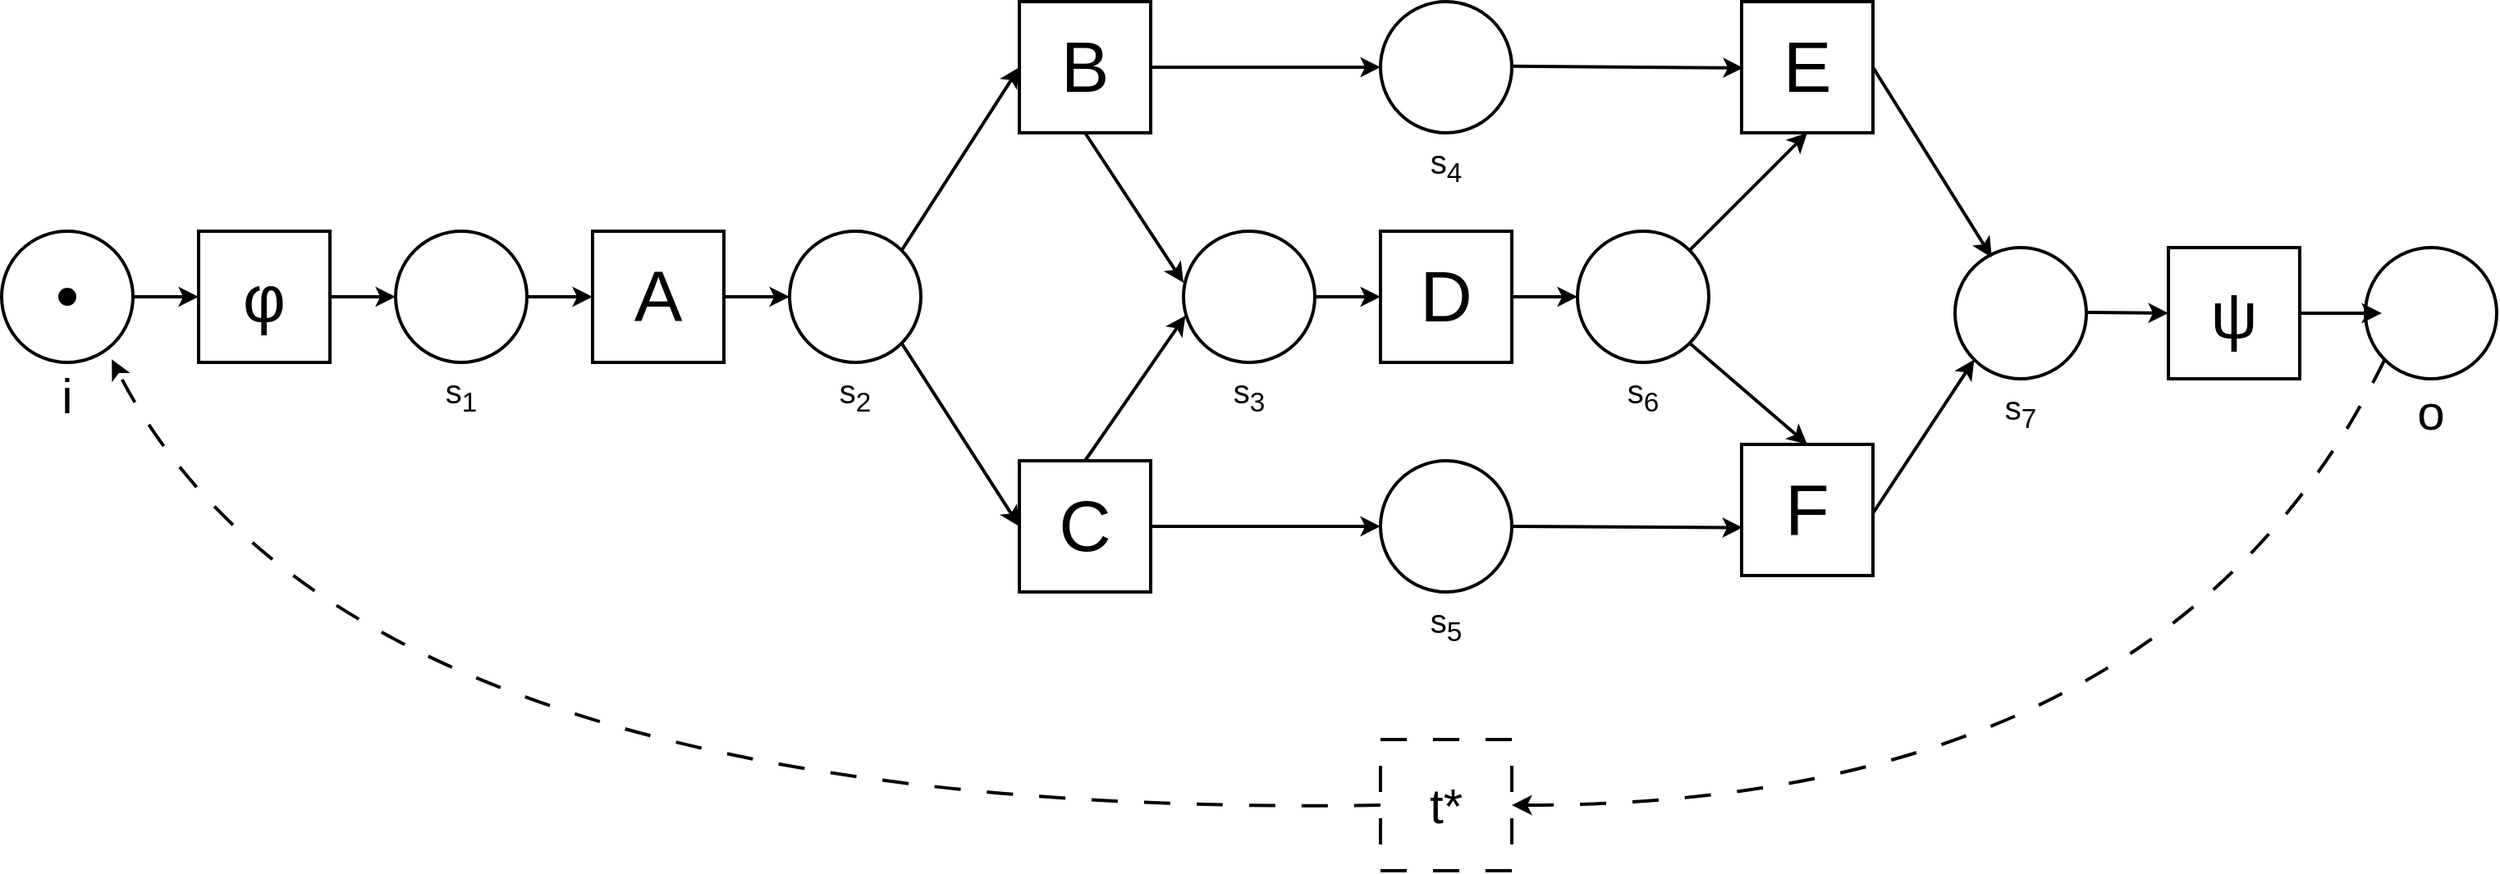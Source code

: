 <mxfile version="24.0.7" type="github">
  <diagram name="Seite-1" id="IBqcnsN6eLZTh5Qhn7dX">
    <mxGraphModel dx="2049" dy="1944" grid="1" gridSize="10" guides="1" tooltips="1" connect="1" arrows="1" fold="1" page="1" pageScale="1" pageWidth="1169" pageHeight="827" math="0" shadow="0">
      <root>
        <mxCell id="0" />
        <mxCell id="1" parent="0" />
        <mxCell id="1YuBAB6H5FNzcQYwjlHQ-1" value="" style="ellipse;whiteSpace=wrap;html=1;aspect=fixed;strokeWidth=2;" parent="1" vertex="1">
          <mxGeometry x="40" y="120" width="80" height="80" as="geometry" />
        </mxCell>
        <mxCell id="1YuBAB6H5FNzcQYwjlHQ-2" value="" style="ellipse;whiteSpace=wrap;html=1;aspect=fixed;strokeWidth=2;" parent="1" vertex="1">
          <mxGeometry x="880" y="-20" width="80" height="80" as="geometry" />
        </mxCell>
        <mxCell id="1YuBAB6H5FNzcQYwjlHQ-4" value="" style="ellipse;whiteSpace=wrap;html=1;aspect=fixed;strokeWidth=2;" parent="1" vertex="1">
          <mxGeometry x="280" y="120" width="80" height="80" as="geometry" />
        </mxCell>
        <mxCell id="1YuBAB6H5FNzcQYwjlHQ-5" value="" style="ellipse;whiteSpace=wrap;html=1;aspect=fixed;strokeWidth=2;" parent="1" vertex="1">
          <mxGeometry x="1000" y="120" width="80" height="80" as="geometry" />
        </mxCell>
        <mxCell id="1YuBAB6H5FNzcQYwjlHQ-6" value="" style="ellipse;whiteSpace=wrap;html=1;aspect=fixed;strokeWidth=2;" parent="1" vertex="1">
          <mxGeometry x="520" y="120" width="80" height="80" as="geometry" />
        </mxCell>
        <mxCell id="1YuBAB6H5FNzcQYwjlHQ-8" value="φ" style="rounded=0;whiteSpace=wrap;html=1;fontSize=40;strokeWidth=2;" parent="1" vertex="1">
          <mxGeometry x="160" y="120" width="80" height="80" as="geometry" />
        </mxCell>
        <mxCell id="1YuBAB6H5FNzcQYwjlHQ-9" value="A" style="rounded=0;whiteSpace=wrap;html=1;fontSize=44;strokeWidth=2;" parent="1" vertex="1">
          <mxGeometry x="400" y="120" width="80" height="80" as="geometry" />
        </mxCell>
        <mxCell id="1YuBAB6H5FNzcQYwjlHQ-10" value="B" style="rounded=0;whiteSpace=wrap;html=1;fontSize=44;strokeWidth=2;" parent="1" vertex="1">
          <mxGeometry x="660" y="-20" width="80" height="80" as="geometry" />
        </mxCell>
        <mxCell id="1YuBAB6H5FNzcQYwjlHQ-11" value="D" style="rounded=0;whiteSpace=wrap;html=1;fontSize=44;strokeWidth=2;" parent="1" vertex="1">
          <mxGeometry x="880" y="120" width="80" height="80" as="geometry" />
        </mxCell>
        <mxCell id="1YuBAB6H5FNzcQYwjlHQ-12" value="" style="endArrow=classic;html=1;rounded=0;curved=1;exitX=1;exitY=0.5;exitDx=0;exitDy=0;strokeWidth=2;" parent="1" source="1YuBAB6H5FNzcQYwjlHQ-8" edge="1">
          <mxGeometry width="50" height="50" relative="1" as="geometry">
            <mxPoint x="300" y="210" as="sourcePoint" />
            <mxPoint x="280" y="160" as="targetPoint" />
          </mxGeometry>
        </mxCell>
        <mxCell id="1YuBAB6H5FNzcQYwjlHQ-13" value="" style="endArrow=classic;html=1;rounded=0;curved=1;entryX=0;entryY=0.5;entryDx=0;entryDy=0;exitX=1;exitY=0.5;exitDx=0;exitDy=0;strokeWidth=2;" parent="1" source="1YuBAB6H5FNzcQYwjlHQ-4" target="1YuBAB6H5FNzcQYwjlHQ-9" edge="1">
          <mxGeometry width="50" height="50" relative="1" as="geometry">
            <mxPoint x="300" y="210" as="sourcePoint" />
            <mxPoint x="350" y="160" as="targetPoint" />
          </mxGeometry>
        </mxCell>
        <mxCell id="1YuBAB6H5FNzcQYwjlHQ-15" value="" style="endArrow=classic;html=1;rounded=0;curved=1;exitX=1;exitY=0.5;exitDx=0;exitDy=0;entryX=0;entryY=0.5;entryDx=0;entryDy=0;strokeWidth=2;" parent="1" source="1YuBAB6H5FNzcQYwjlHQ-9" target="1YuBAB6H5FNzcQYwjlHQ-6" edge="1">
          <mxGeometry width="50" height="50" relative="1" as="geometry">
            <mxPoint x="550" y="190" as="sourcePoint" />
            <mxPoint x="600" y="140" as="targetPoint" />
          </mxGeometry>
        </mxCell>
        <mxCell id="1YuBAB6H5FNzcQYwjlHQ-17" value="" style="endArrow=classic;html=1;rounded=0;curved=1;exitX=1;exitY=0;exitDx=0;exitDy=0;entryX=0;entryY=0.5;entryDx=0;entryDy=0;strokeWidth=2;" parent="1" source="1YuBAB6H5FNzcQYwjlHQ-6" target="1YuBAB6H5FNzcQYwjlHQ-10" edge="1">
          <mxGeometry width="50" height="50" relative="1" as="geometry">
            <mxPoint x="590" y="160" as="sourcePoint" />
            <mxPoint x="640" y="160" as="targetPoint" />
          </mxGeometry>
        </mxCell>
        <mxCell id="1YuBAB6H5FNzcQYwjlHQ-19" value="" style="endArrow=classic;html=1;rounded=0;curved=1;exitX=1;exitY=0.5;exitDx=0;exitDy=0;entryX=0;entryY=0.5;entryDx=0;entryDy=0;strokeWidth=2;" parent="1" source="1YuBAB6H5FNzcQYwjlHQ-10" target="1YuBAB6H5FNzcQYwjlHQ-2" edge="1">
          <mxGeometry width="50" height="50" relative="1" as="geometry">
            <mxPoint x="610" y="230" as="sourcePoint" />
            <mxPoint x="660" y="180" as="targetPoint" />
          </mxGeometry>
        </mxCell>
        <mxCell id="1YuBAB6H5FNzcQYwjlHQ-21" value="" style="endArrow=classic;html=1;rounded=0;curved=1;exitX=1;exitY=0.5;exitDx=0;exitDy=0;entryX=0;entryY=0.5;entryDx=0;entryDy=0;strokeWidth=2;" parent="1" source="1YuBAB6H5FNzcQYwjlHQ-11" target="1YuBAB6H5FNzcQYwjlHQ-5" edge="1">
          <mxGeometry width="50" height="50" relative="1" as="geometry">
            <mxPoint x="970" y="280" as="sourcePoint" />
            <mxPoint x="1020" y="230" as="targetPoint" />
          </mxGeometry>
        </mxCell>
        <mxCell id="1YuBAB6H5FNzcQYwjlHQ-22" value="" style="ellipse;whiteSpace=wrap;html=1;aspect=fixed;strokeWidth=2;" parent="1" vertex="1">
          <mxGeometry x="880" y="260" width="80" height="80" as="geometry" />
        </mxCell>
        <mxCell id="1YuBAB6H5FNzcQYwjlHQ-23" value="C" style="rounded=0;whiteSpace=wrap;html=1;fontSize=44;strokeWidth=2;" parent="1" vertex="1">
          <mxGeometry x="660" y="260" width="80" height="80" as="geometry" />
        </mxCell>
        <mxCell id="1YuBAB6H5FNzcQYwjlHQ-25" value="" style="endArrow=classic;html=1;rounded=0;curved=1;exitX=1;exitY=0.5;exitDx=0;exitDy=0;entryX=0;entryY=0.5;entryDx=0;entryDy=0;strokeWidth=2;" parent="1" source="1YuBAB6H5FNzcQYwjlHQ-23" target="1YuBAB6H5FNzcQYwjlHQ-22" edge="1">
          <mxGeometry width="50" height="50" relative="1" as="geometry">
            <mxPoint x="770" y="360" as="sourcePoint" />
            <mxPoint x="690" y="390" as="targetPoint" />
          </mxGeometry>
        </mxCell>
        <mxCell id="1YuBAB6H5FNzcQYwjlHQ-26" value="" style="endArrow=classic;html=1;rounded=0;curved=1;exitX=1;exitY=0.5;exitDx=0;exitDy=0;strokeWidth=2;entryX=0.007;entryY=0.635;entryDx=0;entryDy=0;entryPerimeter=0;" parent="1" source="1YuBAB6H5FNzcQYwjlHQ-22" target="38OJZpCKWBIkEkBOtK0j-17" edge="1">
          <mxGeometry width="50" height="50" relative="1" as="geometry">
            <mxPoint x="960" y="190" as="sourcePoint" />
            <mxPoint x="1010" y="300" as="targetPoint" />
          </mxGeometry>
        </mxCell>
        <mxCell id="1YuBAB6H5FNzcQYwjlHQ-27" value="" style="endArrow=classic;html=1;rounded=0;curved=1;entryX=0;entryY=0.5;entryDx=0;entryDy=0;exitX=1;exitY=0.5;exitDx=0;exitDy=0;strokeWidth=2;" parent="1" source="1YuBAB6H5FNzcQYwjlHQ-1" target="1YuBAB6H5FNzcQYwjlHQ-8" edge="1">
          <mxGeometry width="50" height="50" relative="1" as="geometry">
            <mxPoint x="350" y="240" as="sourcePoint" />
            <mxPoint x="400" y="310" as="targetPoint" />
          </mxGeometry>
        </mxCell>
        <mxCell id="1YuBAB6H5FNzcQYwjlHQ-28" value="t*" style="rounded=0;whiteSpace=wrap;html=1;dashed=1;dashPattern=8 8;fontSize=30;strokeWidth=2;" parent="1" vertex="1">
          <mxGeometry x="880" y="430" width="80" height="80" as="geometry" />
        </mxCell>
        <mxCell id="1YuBAB6H5FNzcQYwjlHQ-29" value="" style="endArrow=classic;html=1;rounded=0;curved=1;entryX=1;entryY=0.5;entryDx=0;entryDy=0;exitX=0;exitY=1;exitDx=0;exitDy=0;dashed=1;dashPattern=8 8;strokeWidth=2;" parent="1" source="9U9fe0AIUVm3C8UtWrKh-1" target="1YuBAB6H5FNzcQYwjlHQ-28" edge="1">
          <mxGeometry width="50" height="50" relative="1" as="geometry">
            <mxPoint x="980" y="270" as="sourcePoint" />
            <mxPoint x="890" y="350" as="targetPoint" />
            <Array as="points">
              <mxPoint x="1360" y="470" />
            </Array>
          </mxGeometry>
        </mxCell>
        <mxCell id="1YuBAB6H5FNzcQYwjlHQ-30" value="" style="endArrow=classic;html=1;rounded=0;curved=1;entryX=0.839;entryY=0.977;entryDx=0;entryDy=0;exitX=0;exitY=0.5;exitDx=0;exitDy=0;dashed=1;dashPattern=8 8;entryPerimeter=0;strokeWidth=2;" parent="1" source="1YuBAB6H5FNzcQYwjlHQ-28" target="1YuBAB6H5FNzcQYwjlHQ-1" edge="1">
          <mxGeometry width="50" height="50" relative="1" as="geometry">
            <mxPoint x="660" y="254" as="sourcePoint" />
            <mxPoint x="340" y="414" as="targetPoint" />
            <Array as="points">
              <mxPoint x="250" y="480" />
            </Array>
          </mxGeometry>
        </mxCell>
        <mxCell id="9U9fe0AIUVm3C8UtWrKh-1" value="" style="ellipse;whiteSpace=wrap;html=1;aspect=fixed;strokeWidth=2;" parent="1" vertex="1">
          <mxGeometry x="1480" y="130" width="80" height="80" as="geometry" />
        </mxCell>
        <mxCell id="9U9fe0AIUVm3C8UtWrKh-2" value="ψ" style="rounded=0;whiteSpace=wrap;html=1;fontSize=40;strokeWidth=2;" parent="1" vertex="1">
          <mxGeometry x="1360" y="130" width="80" height="80" as="geometry" />
        </mxCell>
        <mxCell id="9U9fe0AIUVm3C8UtWrKh-3" value="" style="endArrow=classic;html=1;rounded=0;curved=1;exitX=1;exitY=0.5;exitDx=0;exitDy=0;strokeWidth=2;" parent="1" source="9U9fe0AIUVm3C8UtWrKh-2" edge="1">
          <mxGeometry width="50" height="50" relative="1" as="geometry">
            <mxPoint x="1510" y="220" as="sourcePoint" />
            <mxPoint x="1490" y="170" as="targetPoint" />
          </mxGeometry>
        </mxCell>
        <mxCell id="9U9fe0AIUVm3C8UtWrKh-4" value="" style="endArrow=classic;html=1;rounded=0;curved=1;exitX=1;exitY=0;exitDx=0;exitDy=0;entryX=0.5;entryY=1;entryDx=0;entryDy=0;strokeWidth=2;" parent="1" source="1YuBAB6H5FNzcQYwjlHQ-5" target="38OJZpCKWBIkEkBOtK0j-16" edge="1">
          <mxGeometry width="50" height="50" relative="1" as="geometry">
            <mxPoint x="1100" y="159.66" as="sourcePoint" />
            <mxPoint x="1140" y="159.66" as="targetPoint" />
          </mxGeometry>
        </mxCell>
        <mxCell id="38OJZpCKWBIkEkBOtK0j-1" value="i" style="text;html=1;strokeColor=none;fillColor=none;align=center;verticalAlign=middle;whiteSpace=wrap;rounded=0;fontSize=30;" parent="1" vertex="1">
          <mxGeometry x="50" y="200" width="60" height="40" as="geometry" />
        </mxCell>
        <mxCell id="38OJZpCKWBIkEkBOtK0j-2" value="o" style="text;html=1;strokeColor=none;fillColor=none;align=center;verticalAlign=middle;whiteSpace=wrap;rounded=0;fontSize=30;" parent="1" vertex="1">
          <mxGeometry x="1490" y="210" width="60" height="40" as="geometry" />
        </mxCell>
        <mxCell id="38OJZpCKWBIkEkBOtK0j-3" value="s&lt;sub&gt;1&lt;/sub&gt;" style="text;html=1;strokeColor=none;fillColor=none;align=center;verticalAlign=middle;whiteSpace=wrap;rounded=0;fontSize=20;" parent="1" vertex="1">
          <mxGeometry x="290" y="200" width="60" height="40" as="geometry" />
        </mxCell>
        <mxCell id="38OJZpCKWBIkEkBOtK0j-5" value="&lt;div style=&quot;font-size: 20px;&quot;&gt;s&lt;sub&gt;2&lt;/sub&gt;&lt;/div&gt;" style="text;html=1;strokeColor=none;fillColor=none;align=center;verticalAlign=middle;whiteSpace=wrap;rounded=0;fontSize=20;" parent="1" vertex="1">
          <mxGeometry x="530" y="200" width="60" height="40" as="geometry" />
        </mxCell>
        <mxCell id="38OJZpCKWBIkEkBOtK0j-6" value="s&lt;sub&gt;4&lt;/sub&gt;" style="text;html=1;strokeColor=none;fillColor=none;align=center;verticalAlign=middle;whiteSpace=wrap;rounded=0;fontSize=20;" parent="1" vertex="1">
          <mxGeometry x="890" y="60" width="60" height="40" as="geometry" />
        </mxCell>
        <mxCell id="38OJZpCKWBIkEkBOtK0j-7" value="s&lt;sub&gt;5&lt;/sub&gt;" style="text;html=1;strokeColor=none;fillColor=none;align=center;verticalAlign=middle;whiteSpace=wrap;rounded=0;fontSize=20;" parent="1" vertex="1">
          <mxGeometry x="890" y="340" width="60" height="40" as="geometry" />
        </mxCell>
        <mxCell id="38OJZpCKWBIkEkBOtK0j-8" value="s&lt;sub&gt;6&lt;/sub&gt;" style="text;html=1;strokeColor=none;fillColor=none;align=center;verticalAlign=middle;whiteSpace=wrap;rounded=0;fontSize=20;" parent="1" vertex="1">
          <mxGeometry x="1010" y="200" width="60" height="40" as="geometry" />
        </mxCell>
        <mxCell id="38OJZpCKWBIkEkBOtK0j-10" value="" style="endArrow=classic;html=1;rounded=0;curved=1;entryX=0;entryY=0.5;entryDx=0;entryDy=0;strokeWidth=2;exitX=1;exitY=1;exitDx=0;exitDy=0;" parent="1" source="1YuBAB6H5FNzcQYwjlHQ-6" target="1YuBAB6H5FNzcQYwjlHQ-23" edge="1">
          <mxGeometry width="50" height="50" relative="1" as="geometry">
            <mxPoint x="590" y="160" as="sourcePoint" />
            <mxPoint x="670" y="50" as="targetPoint" />
          </mxGeometry>
        </mxCell>
        <mxCell id="38OJZpCKWBIkEkBOtK0j-11" value="" style="ellipse;whiteSpace=wrap;html=1;aspect=fixed;strokeWidth=2;" parent="1" vertex="1">
          <mxGeometry x="760" y="120" width="80" height="80" as="geometry" />
        </mxCell>
        <mxCell id="38OJZpCKWBIkEkBOtK0j-12" value="s&lt;sub&gt;3&lt;/sub&gt;" style="text;html=1;strokeColor=none;fillColor=none;align=center;verticalAlign=middle;whiteSpace=wrap;rounded=0;fontSize=20;" parent="1" vertex="1">
          <mxGeometry x="770" y="200" width="60" height="40" as="geometry" />
        </mxCell>
        <mxCell id="38OJZpCKWBIkEkBOtK0j-13" value="" style="endArrow=classic;html=1;rounded=0;curved=1;exitX=0.5;exitY=1;exitDx=0;exitDy=0;strokeWidth=2;entryX=0;entryY=0.393;entryDx=0;entryDy=0;entryPerimeter=0;" parent="1" source="1YuBAB6H5FNzcQYwjlHQ-10" target="38OJZpCKWBIkEkBOtK0j-11" edge="1">
          <mxGeometry width="50" height="50" relative="1" as="geometry">
            <mxPoint x="720" y="320" as="sourcePoint" />
            <mxPoint x="760" y="170" as="targetPoint" />
          </mxGeometry>
        </mxCell>
        <mxCell id="38OJZpCKWBIkEkBOtK0j-14" value="" style="endArrow=classic;html=1;rounded=0;curved=1;exitX=0.5;exitY=0;exitDx=0;exitDy=0;strokeWidth=2;entryX=0.015;entryY=0.643;entryDx=0;entryDy=0;entryPerimeter=0;" parent="1" source="1YuBAB6H5FNzcQYwjlHQ-23" target="38OJZpCKWBIkEkBOtK0j-11" edge="1">
          <mxGeometry width="50" height="50" relative="1" as="geometry">
            <mxPoint x="720" y="240" as="sourcePoint" />
            <mxPoint x="780" y="350" as="targetPoint" />
          </mxGeometry>
        </mxCell>
        <mxCell id="38OJZpCKWBIkEkBOtK0j-15" value="" style="endArrow=classic;html=1;rounded=0;curved=1;entryX=0;entryY=0.5;entryDx=0;entryDy=0;exitX=1;exitY=0.5;exitDx=0;exitDy=0;strokeWidth=2;" parent="1" source="38OJZpCKWBIkEkBOtK0j-11" target="1YuBAB6H5FNzcQYwjlHQ-11" edge="1">
          <mxGeometry width="50" height="50" relative="1" as="geometry">
            <mxPoint x="840" y="210" as="sourcePoint" />
            <mxPoint x="880" y="160" as="targetPoint" />
          </mxGeometry>
        </mxCell>
        <mxCell id="38OJZpCKWBIkEkBOtK0j-16" value="E" style="rounded=0;whiteSpace=wrap;html=1;fontSize=44;strokeWidth=2;" parent="1" vertex="1">
          <mxGeometry x="1100" y="-20" width="80" height="80" as="geometry" />
        </mxCell>
        <mxCell id="38OJZpCKWBIkEkBOtK0j-17" value="F" style="rounded=0;whiteSpace=wrap;html=1;fontSize=44;strokeWidth=2;" parent="1" vertex="1">
          <mxGeometry x="1100" y="250" width="80" height="80" as="geometry" />
        </mxCell>
        <mxCell id="38OJZpCKWBIkEkBOtK0j-18" value="" style="endArrow=classic;html=1;rounded=0;curved=1;exitX=1;exitY=0.5;exitDx=0;exitDy=0;strokeWidth=2;entryX=0.007;entryY=0.635;entryDx=0;entryDy=0;entryPerimeter=0;" parent="1" edge="1">
          <mxGeometry width="50" height="50" relative="1" as="geometry">
            <mxPoint x="960" y="19.41" as="sourcePoint" />
            <mxPoint x="1101" y="20.41" as="targetPoint" />
          </mxGeometry>
        </mxCell>
        <mxCell id="38OJZpCKWBIkEkBOtK0j-19" value="" style="endArrow=classic;html=1;rounded=0;curved=1;exitX=1;exitY=1;exitDx=0;exitDy=0;entryX=0.5;entryY=0;entryDx=0;entryDy=0;strokeWidth=2;" parent="1" source="1YuBAB6H5FNzcQYwjlHQ-5" target="38OJZpCKWBIkEkBOtK0j-17" edge="1">
          <mxGeometry width="50" height="50" relative="1" as="geometry">
            <mxPoint x="1106" y="156" as="sourcePoint" />
            <mxPoint x="1150" y="70" as="targetPoint" />
          </mxGeometry>
        </mxCell>
        <mxCell id="38OJZpCKWBIkEkBOtK0j-20" value="" style="ellipse;whiteSpace=wrap;html=1;aspect=fixed;strokeWidth=2;" parent="1" vertex="1">
          <mxGeometry x="1230" y="130" width="80" height="80" as="geometry" />
        </mxCell>
        <mxCell id="38OJZpCKWBIkEkBOtK0j-21" value="s&lt;sub&gt;7&lt;/sub&gt;" style="text;html=1;strokeColor=none;fillColor=none;align=center;verticalAlign=middle;whiteSpace=wrap;rounded=0;fontSize=20;" parent="1" vertex="1">
          <mxGeometry x="1240" y="210" width="60" height="40" as="geometry" />
        </mxCell>
        <mxCell id="38OJZpCKWBIkEkBOtK0j-22" value="" style="endArrow=classic;html=1;rounded=0;curved=1;exitX=1;exitY=1;exitDx=0;exitDy=0;entryX=0.28;entryY=0.075;entryDx=0;entryDy=0;strokeWidth=2;entryPerimeter=0;" parent="1" target="38OJZpCKWBIkEkBOtK0j-20" edge="1">
          <mxGeometry width="50" height="50" relative="1" as="geometry">
            <mxPoint x="1180" y="20" as="sourcePoint" />
            <mxPoint x="1232" y="82" as="targetPoint" />
          </mxGeometry>
        </mxCell>
        <mxCell id="38OJZpCKWBIkEkBOtK0j-23" value="" style="endArrow=classic;html=1;rounded=0;curved=1;exitX=1;exitY=0;exitDx=0;exitDy=0;entryX=0;entryY=1;entryDx=0;entryDy=0;strokeWidth=2;" parent="1" target="38OJZpCKWBIkEkBOtK0j-20" edge="1">
          <mxGeometry width="50" height="50" relative="1" as="geometry">
            <mxPoint x="1180" y="292" as="sourcePoint" />
            <mxPoint x="1232" y="220" as="targetPoint" />
          </mxGeometry>
        </mxCell>
        <mxCell id="38OJZpCKWBIkEkBOtK0j-24" value="" style="endArrow=classic;html=1;rounded=0;curved=1;exitX=1;exitY=0.5;exitDx=0;exitDy=0;entryX=0;entryY=0.5;entryDx=0;entryDy=0;strokeWidth=2;" parent="1" target="9U9fe0AIUVm3C8UtWrKh-2" edge="1">
          <mxGeometry width="50" height="50" relative="1" as="geometry">
            <mxPoint x="1310" y="169.5" as="sourcePoint" />
            <mxPoint x="1370" y="169.5" as="targetPoint" />
          </mxGeometry>
        </mxCell>
        <mxCell id="9PQ_tok5HWb_shiMLXWj-1" value="" style="ellipse;whiteSpace=wrap;html=1;aspect=fixed;fillColor=#000000;" vertex="1" parent="1">
          <mxGeometry x="75" y="155" width="10" height="10" as="geometry" />
        </mxCell>
      </root>
    </mxGraphModel>
  </diagram>
</mxfile>
